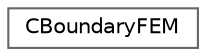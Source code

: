 digraph "Graphical Class Hierarchy"
{
 // LATEX_PDF_SIZE
  bgcolor="transparent";
  edge [fontname=Helvetica,fontsize=10,labelfontname=Helvetica,labelfontsize=10];
  node [fontname=Helvetica,fontsize=10,shape=box,height=0.2,width=0.4];
  rankdir="LR";
  Node0 [id="Node000000",label="CBoundaryFEM",height=0.2,width=0.4,color="grey40", fillcolor="white", style="filled",URL="$structCBoundaryFEM.html",tooltip="Class to store a boundary for the FEM solver."];
}
